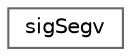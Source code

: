 digraph "Graphical Class Hierarchy"
{
 // LATEX_PDF_SIZE
  bgcolor="transparent";
  edge [fontname=Helvetica,fontsize=10,labelfontname=Helvetica,labelfontsize=10];
  node [fontname=Helvetica,fontsize=10,shape=box,height=0.2,width=0.4];
  rankdir="LR";
  Node0 [id="Node000000",label="sigSegv",height=0.2,width=0.4,color="grey40", fillcolor="white", style="filled",URL="$classFoam_1_1sigSegv.html",tooltip="Signal handler for SEGV interrupt."];
}
